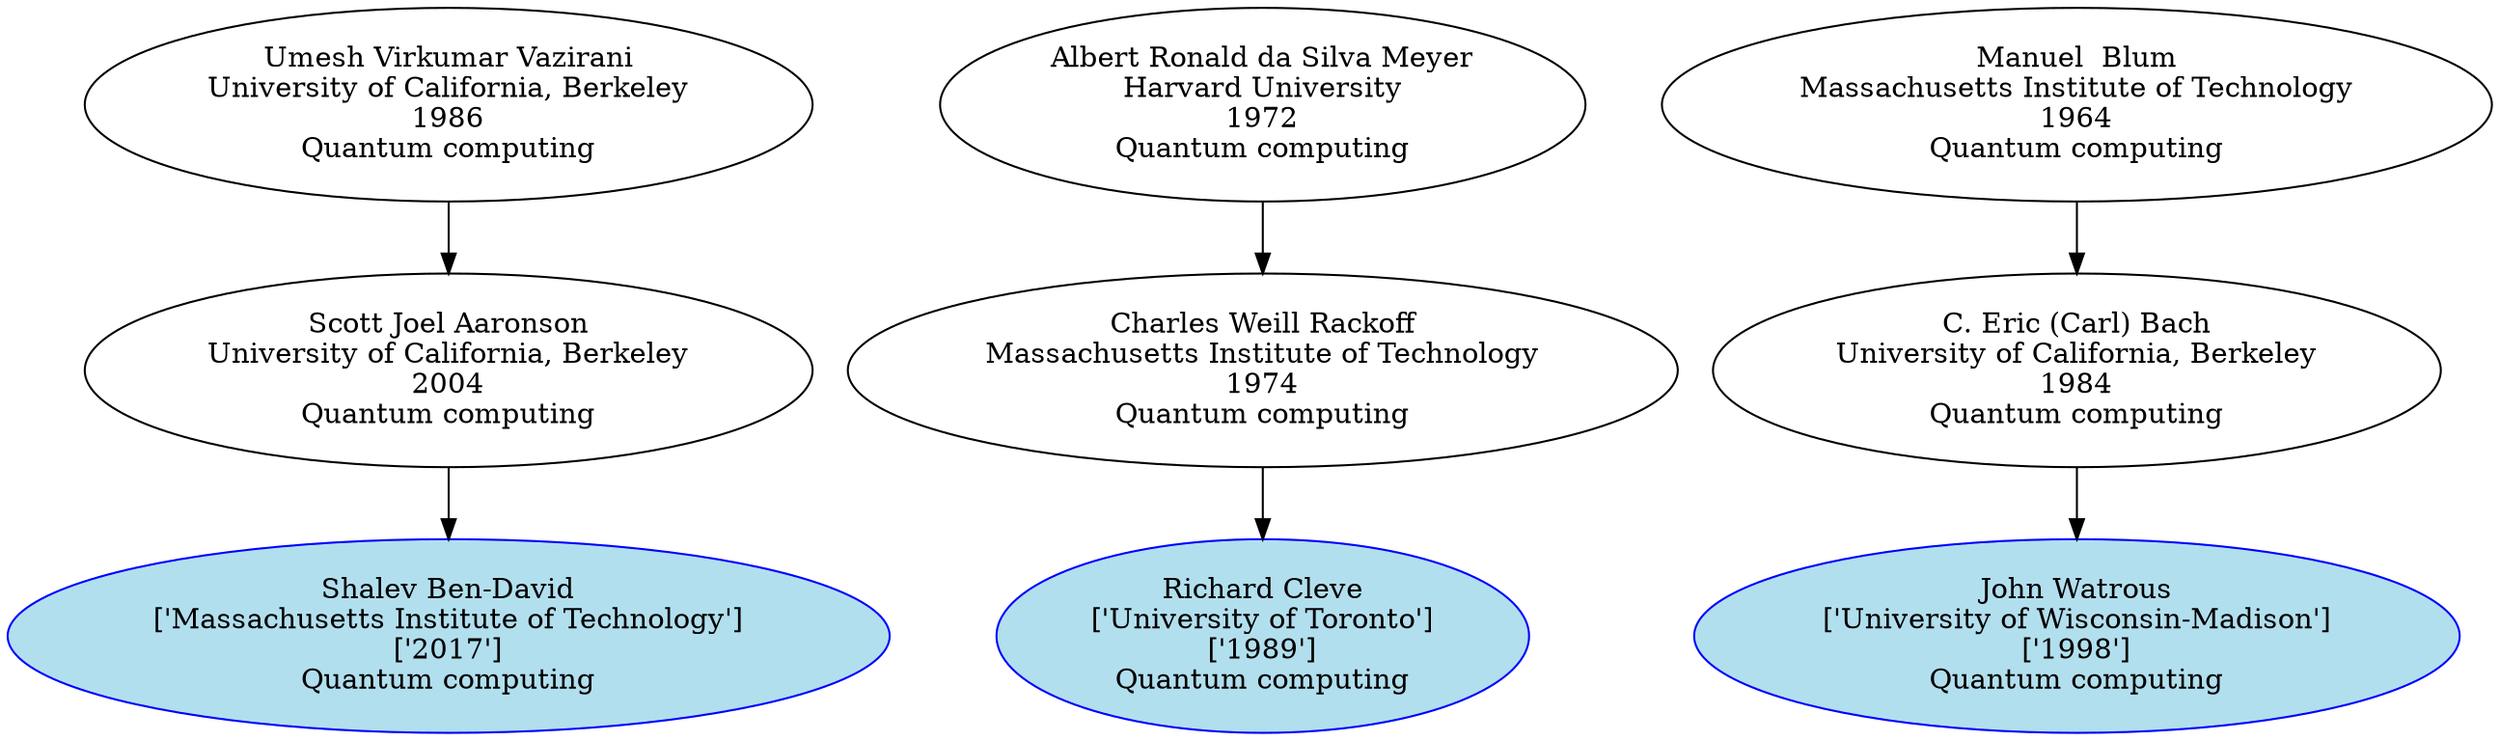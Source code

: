 digraph "Academic Genealogy for Quantum computing" {
	251553 [label="Shalev Ben-David
['Massachusetts Institute of Technology']
['2017']
Quantum computing" color=blue fillcolor=lightblue2 style=filled]
	81270 [label="Richard Cleve
['University of Toronto']
['1989']
Quantum computing" color=blue fillcolor=lightblue2 style=filled]
	75330 [label="John Watrous
['University of Wisconsin-Madison']
['1998']
Quantum computing" color=blue fillcolor=lightblue2 style=filled]
	109495 [label="Scott Joel Aaronson
University of California, Berkeley
2004
Quantum computing"]
	81229 [label="Charles Weill Rackoff
Massachusetts Institute of Technology
1974
Quantum computing"]
	11563 [label="C. Eric (Carl) Bach
University of California, Berkeley
1984
Quantum computing"]
	38686 [label="Umesh Virkumar Vazirani
University of California, Berkeley
1986
Quantum computing"]
	25184 [label="Albert Ronald da Silva Meyer
Harvard University
1972
Quantum computing"]
	13373 [label="Manuel  Blum
Massachusetts Institute of Technology
1964
Quantum computing"]
	109495 -> 251553
	81229 -> 81270
	11563 -> 75330
	38686 -> 109495
	25184 -> 81229
	13373 -> 11563
}
